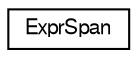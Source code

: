 digraph "Graphical Class Hierarchy"
{
  edge [fontname="FreeSans",fontsize="10",labelfontname="FreeSans",labelfontsize="10"];
  node [fontname="FreeSans",fontsize="10",shape=record];
  rankdir="LR";
  Node0 [label="ExprSpan",height=0.2,width=0.4,color="black", fillcolor="white", style="filled",URL="$structExprSpan.html"];
}
